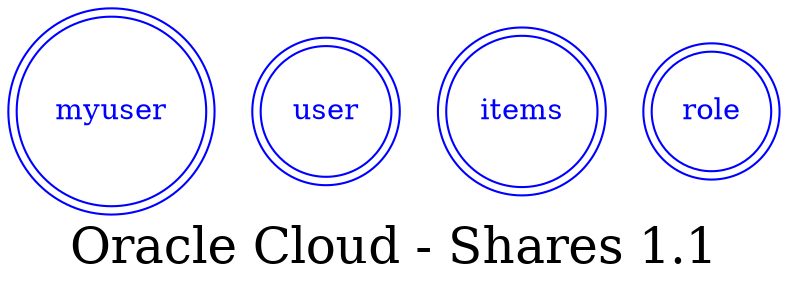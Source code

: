 digraph LexiconGraph {
graph[label="Oracle Cloud - Shares 1.1", fontsize=24]
splines=true
"myuser" [color=blue, fontcolor=blue, shape=doublecircle]
"user" [color=blue, fontcolor=blue, shape=doublecircle]
"items" [color=blue, fontcolor=blue, shape=doublecircle]
"role" [color=blue, fontcolor=blue, shape=doublecircle]
}
